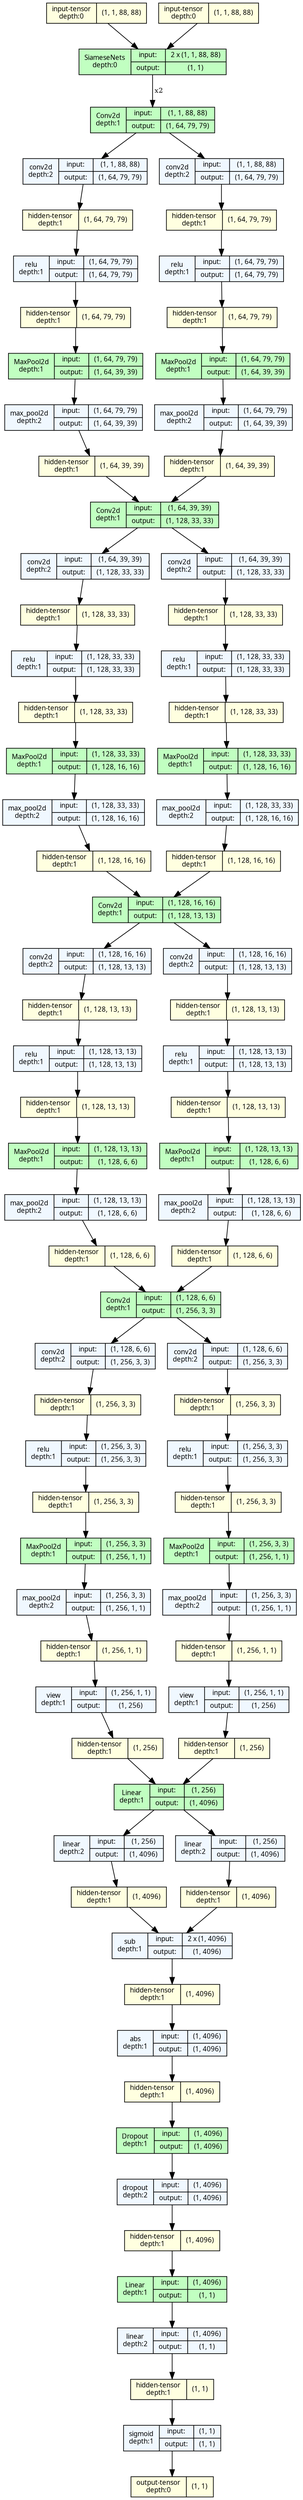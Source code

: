 strict digraph SiameseNets {
	graph [ordering=in size="53.4,53.4"]
	node [align=left fontname="Linux libertine" fontsize=10 height=0.2 ranksep=0.1 shape=record style=filled]
	edge [fontsize=10]
	0 [label="input-tensor&#92;ndepth:0|(1, 1, 88, 88)" fillcolor=lightyellow]
	1 [label="input-tensor&#92;ndepth:0|(1, 1, 88, 88)" fillcolor=lightyellow]
	2 [label="SiameseNets&#92;ndepth:0|{input:|output:}|{2 x (1, 1, 88, 88)|(1, 1)}" fillcolor=darkseagreen1]
	3 [label="Conv2d&#92;ndepth:1|{input:|output:}|{(1, 1, 88, 88)|(1, 64, 79, 79)}" fillcolor=darkseagreen1]
	4 [label="conv2d&#92;ndepth:2|{input:|output:}|{(1, 1, 88, 88)|(1, 64, 79, 79)}" fillcolor=aliceblue]
	5 [label="hidden-tensor&#92;ndepth:1|(1, 64, 79, 79)" fillcolor=lightyellow]
	6 [label="relu&#92;ndepth:1|{input:|output:}|{(1, 64, 79, 79)|(1, 64, 79, 79)}" fillcolor=aliceblue]
	7 [label="hidden-tensor&#92;ndepth:1|(1, 64, 79, 79)" fillcolor=lightyellow]
	8 [label="MaxPool2d&#92;ndepth:1|{input:|output:}|{(1, 64, 79, 79)|(1, 64, 39, 39)}" fillcolor=darkseagreen1]
	9 [label="max_pool2d&#92;ndepth:2|{input:|output:}|{(1, 64, 79, 79)|(1, 64, 39, 39)}" fillcolor=aliceblue]
	10 [label="hidden-tensor&#92;ndepth:1|(1, 64, 39, 39)" fillcolor=lightyellow]
	11 [label="Conv2d&#92;ndepth:1|{input:|output:}|{(1, 64, 39, 39)|(1, 128, 33, 33)}" fillcolor=darkseagreen1]
	12 [label="conv2d&#92;ndepth:2|{input:|output:}|{(1, 64, 39, 39)|(1, 128, 33, 33)}" fillcolor=aliceblue]
	13 [label="hidden-tensor&#92;ndepth:1|(1, 128, 33, 33)" fillcolor=lightyellow]
	14 [label="relu&#92;ndepth:1|{input:|output:}|{(1, 128, 33, 33)|(1, 128, 33, 33)}" fillcolor=aliceblue]
	15 [label="hidden-tensor&#92;ndepth:1|(1, 128, 33, 33)" fillcolor=lightyellow]
	16 [label="MaxPool2d&#92;ndepth:1|{input:|output:}|{(1, 128, 33, 33)|(1, 128, 16, 16)}" fillcolor=darkseagreen1]
	17 [label="max_pool2d&#92;ndepth:2|{input:|output:}|{(1, 128, 33, 33)|(1, 128, 16, 16)}" fillcolor=aliceblue]
	18 [label="hidden-tensor&#92;ndepth:1|(1, 128, 16, 16)" fillcolor=lightyellow]
	19 [label="Conv2d&#92;ndepth:1|{input:|output:}|{(1, 128, 16, 16)|(1, 128, 13, 13)}" fillcolor=darkseagreen1]
	20 [label="conv2d&#92;ndepth:2|{input:|output:}|{(1, 128, 16, 16)|(1, 128, 13, 13)}" fillcolor=aliceblue]
	21 [label="hidden-tensor&#92;ndepth:1|(1, 128, 13, 13)" fillcolor=lightyellow]
	22 [label="relu&#92;ndepth:1|{input:|output:}|{(1, 128, 13, 13)|(1, 128, 13, 13)}" fillcolor=aliceblue]
	23 [label="hidden-tensor&#92;ndepth:1|(1, 128, 13, 13)" fillcolor=lightyellow]
	24 [label="MaxPool2d&#92;ndepth:1|{input:|output:}|{(1, 128, 13, 13)|(1, 128, 6, 6)}" fillcolor=darkseagreen1]
	25 [label="max_pool2d&#92;ndepth:2|{input:|output:}|{(1, 128, 13, 13)|(1, 128, 6, 6)}" fillcolor=aliceblue]
	26 [label="hidden-tensor&#92;ndepth:1|(1, 128, 6, 6)" fillcolor=lightyellow]
	27 [label="Conv2d&#92;ndepth:1|{input:|output:}|{(1, 128, 6, 6)|(1, 256, 3, 3)}" fillcolor=darkseagreen1]
	28 [label="conv2d&#92;ndepth:2|{input:|output:}|{(1, 128, 6, 6)|(1, 256, 3, 3)}" fillcolor=aliceblue]
	29 [label="hidden-tensor&#92;ndepth:1|(1, 256, 3, 3)" fillcolor=lightyellow]
	30 [label="relu&#92;ndepth:1|{input:|output:}|{(1, 256, 3, 3)|(1, 256, 3, 3)}" fillcolor=aliceblue]
	31 [label="hidden-tensor&#92;ndepth:1|(1, 256, 3, 3)" fillcolor=lightyellow]
	32 [label="MaxPool2d&#92;ndepth:1|{input:|output:}|{(1, 256, 3, 3)|(1, 256, 1, 1)}" fillcolor=darkseagreen1]
	33 [label="max_pool2d&#92;ndepth:2|{input:|output:}|{(1, 256, 3, 3)|(1, 256, 1, 1)}" fillcolor=aliceblue]
	34 [label="hidden-tensor&#92;ndepth:1|(1, 256, 1, 1)" fillcolor=lightyellow]
	35 [label="view&#92;ndepth:1|{input:|output:}|{(1, 256, 1, 1)|(1, 256)}" fillcolor=aliceblue]
	36 [label="hidden-tensor&#92;ndepth:1|(1, 256)" fillcolor=lightyellow]
	37 [label="Linear&#92;ndepth:1|{input:|output:}|{(1, 256)|(1, 4096)}" fillcolor=darkseagreen1]
	38 [label="linear&#92;ndepth:2|{input:|output:}|{(1, 256)|(1, 4096)}" fillcolor=aliceblue]
	39 [label="hidden-tensor&#92;ndepth:1|(1, 4096)" fillcolor=lightyellow]
	40 [label="sub&#92;ndepth:1|{input:|output:}|{2 x (1, 4096)|(1, 4096)}" fillcolor=aliceblue]
	41 [label="hidden-tensor&#92;ndepth:1|(1, 4096)" fillcolor=lightyellow]
	42 [label="abs&#92;ndepth:1|{input:|output:}|{(1, 4096)|(1, 4096)}" fillcolor=aliceblue]
	43 [label="hidden-tensor&#92;ndepth:1|(1, 4096)" fillcolor=lightyellow]
	44 [label="Dropout&#92;ndepth:1|{input:|output:}|{(1, 4096)|(1, 4096)}" fillcolor=darkseagreen1]
	45 [label="dropout&#92;ndepth:2|{input:|output:}|{(1, 4096)|(1, 4096)}" fillcolor=aliceblue]
	46 [label="hidden-tensor&#92;ndepth:1|(1, 4096)" fillcolor=lightyellow]
	47 [label="Linear&#92;ndepth:1|{input:|output:}|{(1, 4096)|(1, 1)}" fillcolor=darkseagreen1]
	48 [label="linear&#92;ndepth:2|{input:|output:}|{(1, 4096)|(1, 1)}" fillcolor=aliceblue]
	49 [label="hidden-tensor&#92;ndepth:1|(1, 1)" fillcolor=lightyellow]
	50 [label="sigmoid&#92;ndepth:1|{input:|output:}|{(1, 1)|(1, 1)}" fillcolor=aliceblue]
	51 [label="output-tensor&#92;ndepth:0|(1, 1)" fillcolor=lightyellow]
	3 [label="Conv2d&#92;ndepth:1|{input:|output:}|{(1, 1, 88, 88)|(1, 64, 79, 79)}" fillcolor=darkseagreen1]
	52 [label="conv2d&#92;ndepth:2|{input:|output:}|{(1, 1, 88, 88)|(1, 64, 79, 79)}" fillcolor=aliceblue]
	53 [label="hidden-tensor&#92;ndepth:1|(1, 64, 79, 79)" fillcolor=lightyellow]
	54 [label="relu&#92;ndepth:1|{input:|output:}|{(1, 64, 79, 79)|(1, 64, 79, 79)}" fillcolor=aliceblue]
	55 [label="hidden-tensor&#92;ndepth:1|(1, 64, 79, 79)" fillcolor=lightyellow]
	56 [label="MaxPool2d&#92;ndepth:1|{input:|output:}|{(1, 64, 79, 79)|(1, 64, 39, 39)}" fillcolor=darkseagreen1]
	57 [label="max_pool2d&#92;ndepth:2|{input:|output:}|{(1, 64, 79, 79)|(1, 64, 39, 39)}" fillcolor=aliceblue]
	58 [label="hidden-tensor&#92;ndepth:1|(1, 64, 39, 39)" fillcolor=lightyellow]
	11 [label="Conv2d&#92;ndepth:1|{input:|output:}|{(1, 64, 39, 39)|(1, 128, 33, 33)}" fillcolor=darkseagreen1]
	59 [label="conv2d&#92;ndepth:2|{input:|output:}|{(1, 64, 39, 39)|(1, 128, 33, 33)}" fillcolor=aliceblue]
	60 [label="hidden-tensor&#92;ndepth:1|(1, 128, 33, 33)" fillcolor=lightyellow]
	61 [label="relu&#92;ndepth:1|{input:|output:}|{(1, 128, 33, 33)|(1, 128, 33, 33)}" fillcolor=aliceblue]
	62 [label="hidden-tensor&#92;ndepth:1|(1, 128, 33, 33)" fillcolor=lightyellow]
	63 [label="MaxPool2d&#92;ndepth:1|{input:|output:}|{(1, 128, 33, 33)|(1, 128, 16, 16)}" fillcolor=darkseagreen1]
	64 [label="max_pool2d&#92;ndepth:2|{input:|output:}|{(1, 128, 33, 33)|(1, 128, 16, 16)}" fillcolor=aliceblue]
	65 [label="hidden-tensor&#92;ndepth:1|(1, 128, 16, 16)" fillcolor=lightyellow]
	19 [label="Conv2d&#92;ndepth:1|{input:|output:}|{(1, 128, 16, 16)|(1, 128, 13, 13)}" fillcolor=darkseagreen1]
	66 [label="conv2d&#92;ndepth:2|{input:|output:}|{(1, 128, 16, 16)|(1, 128, 13, 13)}" fillcolor=aliceblue]
	67 [label="hidden-tensor&#92;ndepth:1|(1, 128, 13, 13)" fillcolor=lightyellow]
	68 [label="relu&#92;ndepth:1|{input:|output:}|{(1, 128, 13, 13)|(1, 128, 13, 13)}" fillcolor=aliceblue]
	69 [label="hidden-tensor&#92;ndepth:1|(1, 128, 13, 13)" fillcolor=lightyellow]
	70 [label="MaxPool2d&#92;ndepth:1|{input:|output:}|{(1, 128, 13, 13)|(1, 128, 6, 6)}" fillcolor=darkseagreen1]
	71 [label="max_pool2d&#92;ndepth:2|{input:|output:}|{(1, 128, 13, 13)|(1, 128, 6, 6)}" fillcolor=aliceblue]
	72 [label="hidden-tensor&#92;ndepth:1|(1, 128, 6, 6)" fillcolor=lightyellow]
	27 [label="Conv2d&#92;ndepth:1|{input:|output:}|{(1, 128, 6, 6)|(1, 256, 3, 3)}" fillcolor=darkseagreen1]
	73 [label="conv2d&#92;ndepth:2|{input:|output:}|{(1, 128, 6, 6)|(1, 256, 3, 3)}" fillcolor=aliceblue]
	74 [label="hidden-tensor&#92;ndepth:1|(1, 256, 3, 3)" fillcolor=lightyellow]
	75 [label="relu&#92;ndepth:1|{input:|output:}|{(1, 256, 3, 3)|(1, 256, 3, 3)}" fillcolor=aliceblue]
	76 [label="hidden-tensor&#92;ndepth:1|(1, 256, 3, 3)" fillcolor=lightyellow]
	77 [label="MaxPool2d&#92;ndepth:1|{input:|output:}|{(1, 256, 3, 3)|(1, 256, 1, 1)}" fillcolor=darkseagreen1]
	78 [label="max_pool2d&#92;ndepth:2|{input:|output:}|{(1, 256, 3, 3)|(1, 256, 1, 1)}" fillcolor=aliceblue]
	79 [label="hidden-tensor&#92;ndepth:1|(1, 256, 1, 1)" fillcolor=lightyellow]
	80 [label="view&#92;ndepth:1|{input:|output:}|{(1, 256, 1, 1)|(1, 256)}" fillcolor=aliceblue]
	81 [label="hidden-tensor&#92;ndepth:1|(1, 256)" fillcolor=lightyellow]
	37 [label="Linear&#92;ndepth:1|{input:|output:}|{(1, 256)|(1, 4096)}" fillcolor=darkseagreen1]
	82 [label="linear&#92;ndepth:2|{input:|output:}|{(1, 256)|(1, 4096)}" fillcolor=aliceblue]
	83 [label="hidden-tensor&#92;ndepth:1|(1, 4096)" fillcolor=lightyellow]
	0 -> 2
	1 -> 2
	2 -> 3
	3 -> 4
	4 -> 5
	5 -> 6
	6 -> 7
	7 -> 8
	8 -> 9
	9 -> 10
	10 -> 11
	11 -> 12
	12 -> 13
	13 -> 14
	14 -> 15
	15 -> 16
	16 -> 17
	17 -> 18
	18 -> 19
	19 -> 20
	20 -> 21
	21 -> 22
	22 -> 23
	23 -> 24
	24 -> 25
	25 -> 26
	26 -> 27
	27 -> 28
	28 -> 29
	29 -> 30
	30 -> 31
	31 -> 32
	32 -> 33
	33 -> 34
	34 -> 35
	35 -> 36
	36 -> 37
	37 -> 38
	38 -> 39
	39 -> 40
	40 -> 41
	41 -> 42
	42 -> 43
	43 -> 44
	44 -> 45
	45 -> 46
	46 -> 47
	47 -> 48
	48 -> 49
	49 -> 50
	50 -> 51
	2 -> 3 [label=" x2"]
	3 -> 52
	52 -> 53
	53 -> 54
	54 -> 55
	55 -> 56
	56 -> 57
	57 -> 58
	58 -> 11
	11 -> 59
	59 -> 60
	60 -> 61
	61 -> 62
	62 -> 63
	63 -> 64
	64 -> 65
	65 -> 19
	19 -> 66
	66 -> 67
	67 -> 68
	68 -> 69
	69 -> 70
	70 -> 71
	71 -> 72
	72 -> 27
	27 -> 73
	73 -> 74
	74 -> 75
	75 -> 76
	76 -> 77
	77 -> 78
	78 -> 79
	79 -> 80
	80 -> 81
	81 -> 37
	37 -> 82
	82 -> 83
	83 -> 40
}
